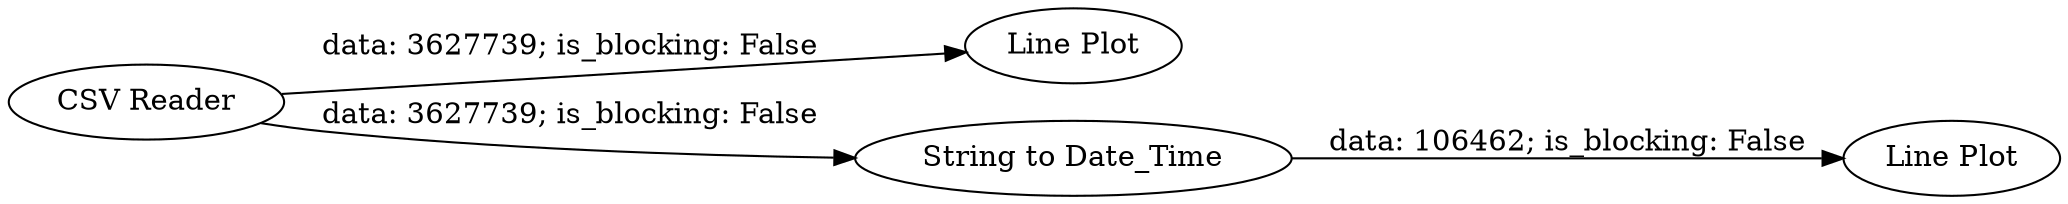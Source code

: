 digraph {
	"-7315392373984843479_1" [label="CSV Reader"]
	"-7315392373984843479_2" [label="Line Plot"]
	"-7315392373984843479_5" [label="String to Date_Time"]
	"-7315392373984843479_6" [label="Line Plot"]
	"-7315392373984843479_5" -> "-7315392373984843479_6" [label="data: 106462; is_blocking: False"]
	"-7315392373984843479_1" -> "-7315392373984843479_2" [label="data: 3627739; is_blocking: False"]
	"-7315392373984843479_1" -> "-7315392373984843479_5" [label="data: 3627739; is_blocking: False"]
	rankdir=LR
}
